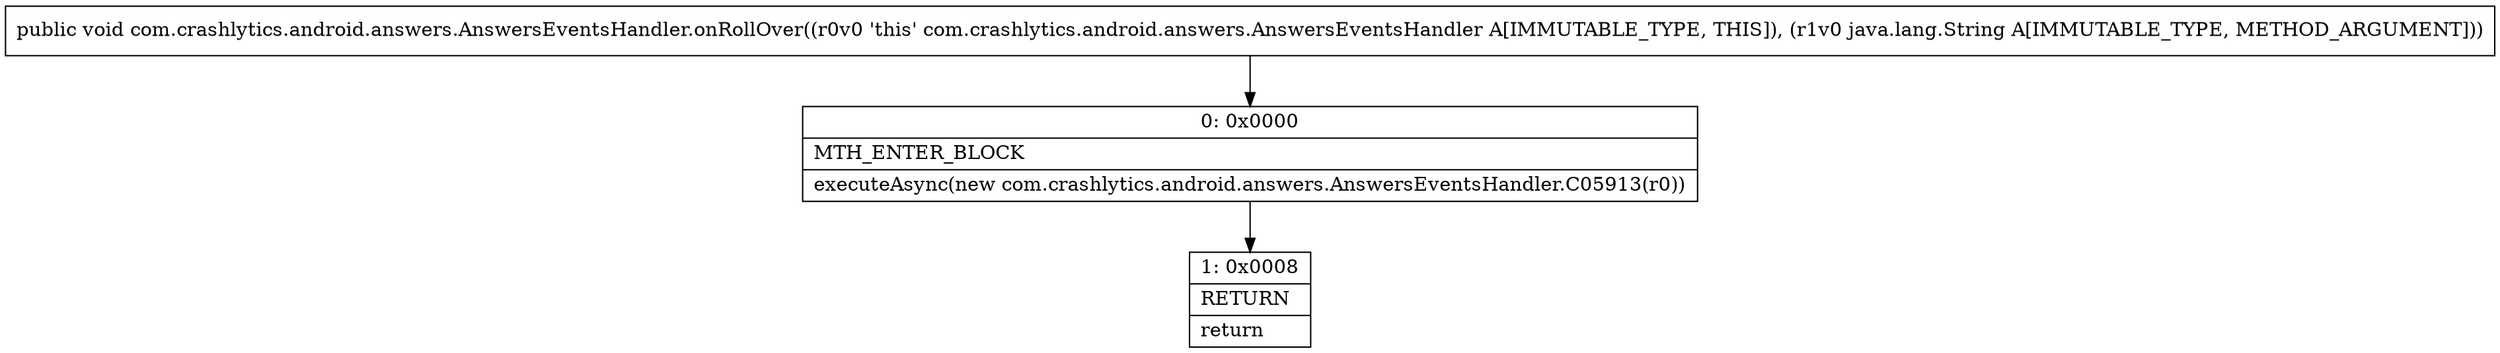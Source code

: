digraph "CFG forcom.crashlytics.android.answers.AnswersEventsHandler.onRollOver(Ljava\/lang\/String;)V" {
Node_0 [shape=record,label="{0\:\ 0x0000|MTH_ENTER_BLOCK\l|executeAsync(new com.crashlytics.android.answers.AnswersEventsHandler.C05913(r0))\l}"];
Node_1 [shape=record,label="{1\:\ 0x0008|RETURN\l|return\l}"];
MethodNode[shape=record,label="{public void com.crashlytics.android.answers.AnswersEventsHandler.onRollOver((r0v0 'this' com.crashlytics.android.answers.AnswersEventsHandler A[IMMUTABLE_TYPE, THIS]), (r1v0 java.lang.String A[IMMUTABLE_TYPE, METHOD_ARGUMENT])) }"];
MethodNode -> Node_0;
Node_0 -> Node_1;
}

